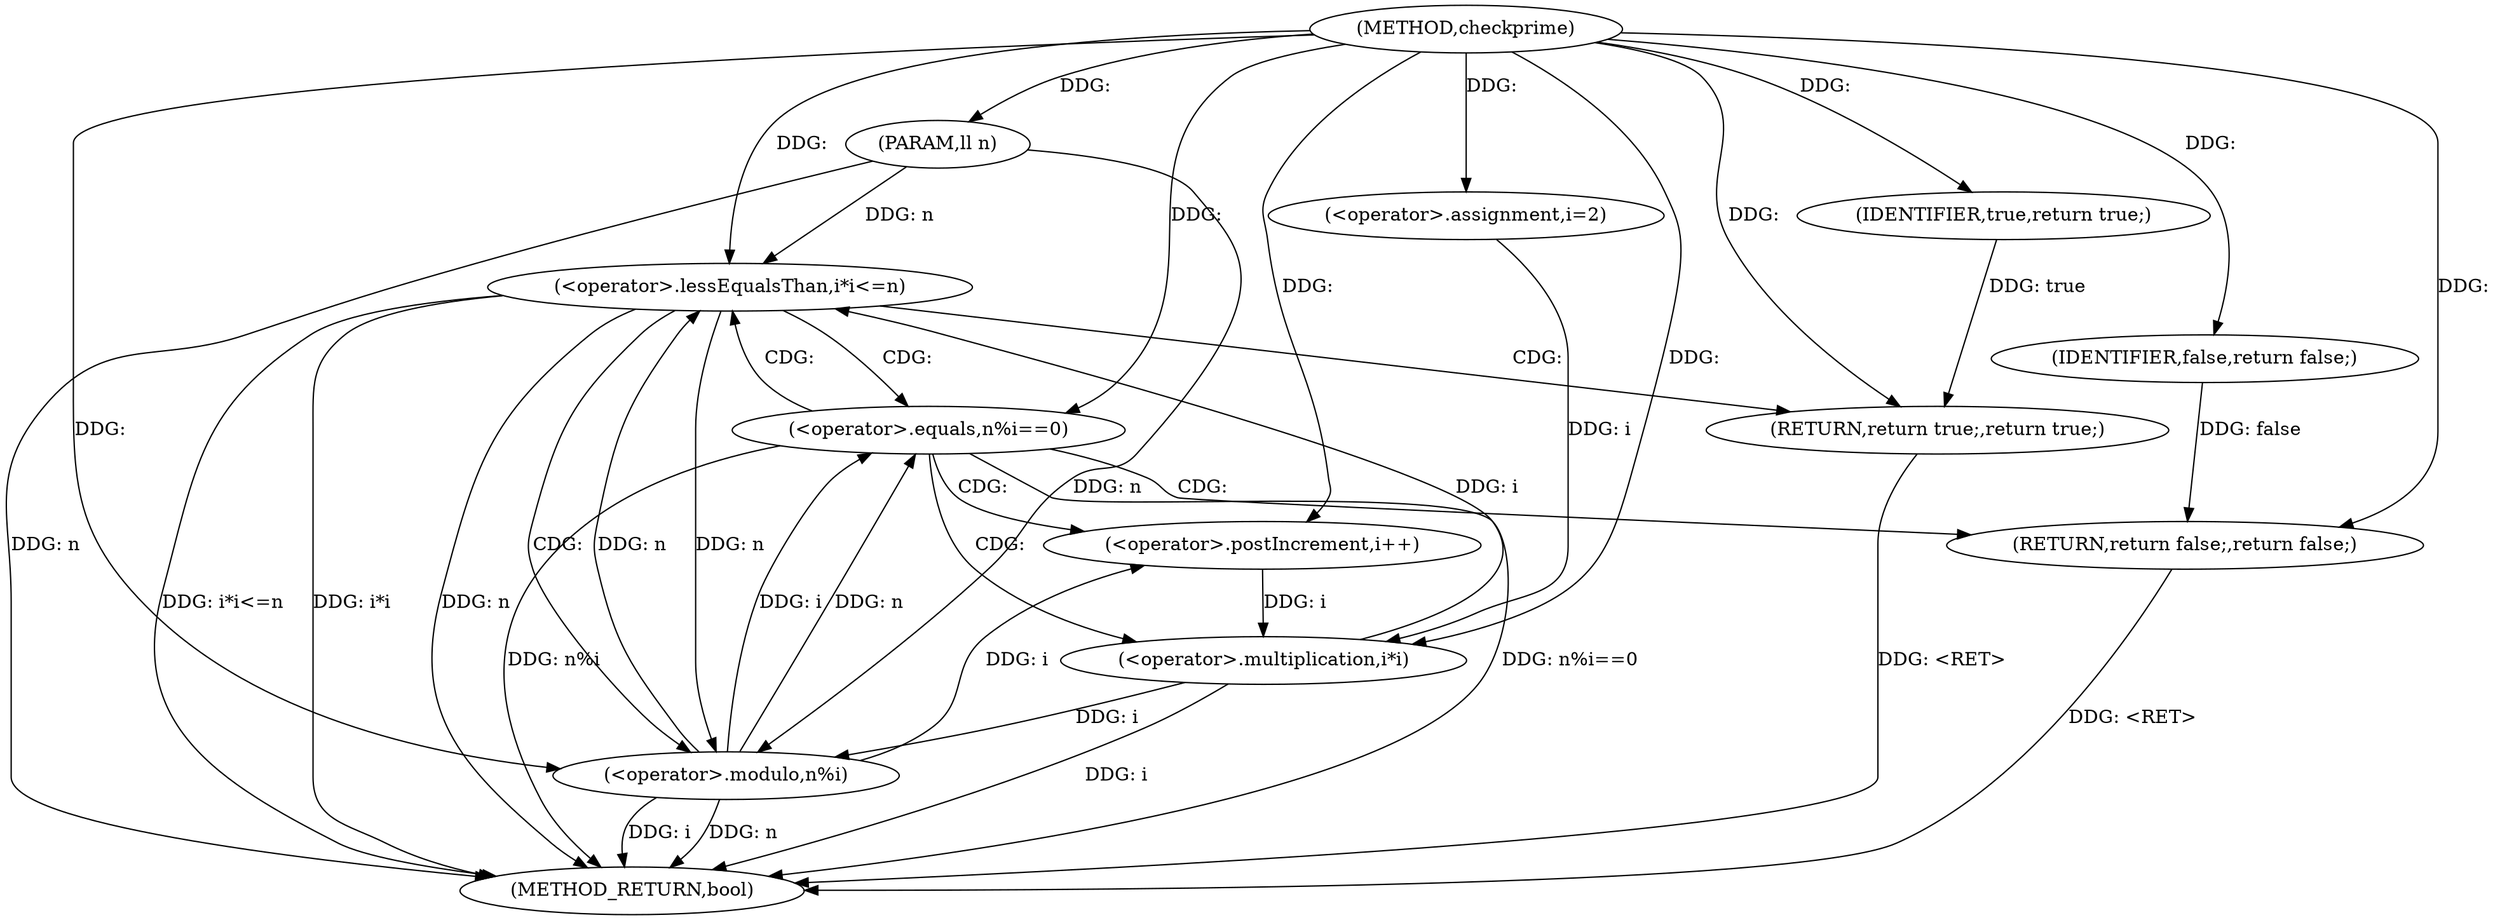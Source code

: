 digraph "checkprime" {  
"1000369" [label = "(METHOD,checkprime)" ]
"1000395" [label = "(METHOD_RETURN,bool)" ]
"1000370" [label = "(PARAM,ll n)" ]
"1000393" [label = "(RETURN,return true;,return true;)" ]
"1000374" [label = "(<operator>.assignment,i=2)" ]
"1000377" [label = "(<operator>.lessEqualsThan,i*i<=n)" ]
"1000382" [label = "(<operator>.postIncrement,i++)" ]
"1000394" [label = "(IDENTIFIER,true,return true;)" ]
"1000378" [label = "(<operator>.multiplication,i*i)" ]
"1000386" [label = "(<operator>.equals,n%i==0)" ]
"1000391" [label = "(RETURN,return false;,return false;)" ]
"1000392" [label = "(IDENTIFIER,false,return false;)" ]
"1000387" [label = "(<operator>.modulo,n%i)" ]
  "1000370" -> "1000395"  [ label = "DDG: n"] 
  "1000378" -> "1000395"  [ label = "DDG: i"] 
  "1000377" -> "1000395"  [ label = "DDG: i*i"] 
  "1000377" -> "1000395"  [ label = "DDG: n"] 
  "1000377" -> "1000395"  [ label = "DDG: i*i<=n"] 
  "1000387" -> "1000395"  [ label = "DDG: n"] 
  "1000387" -> "1000395"  [ label = "DDG: i"] 
  "1000386" -> "1000395"  [ label = "DDG: n%i"] 
  "1000386" -> "1000395"  [ label = "DDG: n%i==0"] 
  "1000393" -> "1000395"  [ label = "DDG: <RET>"] 
  "1000391" -> "1000395"  [ label = "DDG: <RET>"] 
  "1000369" -> "1000370"  [ label = "DDG: "] 
  "1000394" -> "1000393"  [ label = "DDG: true"] 
  "1000369" -> "1000393"  [ label = "DDG: "] 
  "1000369" -> "1000374"  [ label = "DDG: "] 
  "1000369" -> "1000394"  [ label = "DDG: "] 
  "1000378" -> "1000377"  [ label = "DDG: i"] 
  "1000387" -> "1000377"  [ label = "DDG: n"] 
  "1000370" -> "1000377"  [ label = "DDG: n"] 
  "1000369" -> "1000377"  [ label = "DDG: "] 
  "1000387" -> "1000382"  [ label = "DDG: i"] 
  "1000369" -> "1000382"  [ label = "DDG: "] 
  "1000374" -> "1000378"  [ label = "DDG: i"] 
  "1000382" -> "1000378"  [ label = "DDG: i"] 
  "1000369" -> "1000378"  [ label = "DDG: "] 
  "1000392" -> "1000391"  [ label = "DDG: false"] 
  "1000369" -> "1000391"  [ label = "DDG: "] 
  "1000387" -> "1000386"  [ label = "DDG: i"] 
  "1000387" -> "1000386"  [ label = "DDG: n"] 
  "1000369" -> "1000386"  [ label = "DDG: "] 
  "1000369" -> "1000392"  [ label = "DDG: "] 
  "1000377" -> "1000387"  [ label = "DDG: n"] 
  "1000370" -> "1000387"  [ label = "DDG: n"] 
  "1000369" -> "1000387"  [ label = "DDG: "] 
  "1000378" -> "1000387"  [ label = "DDG: i"] 
  "1000377" -> "1000393"  [ label = "CDG: "] 
  "1000377" -> "1000387"  [ label = "CDG: "] 
  "1000377" -> "1000386"  [ label = "CDG: "] 
  "1000386" -> "1000391"  [ label = "CDG: "] 
  "1000386" -> "1000377"  [ label = "CDG: "] 
  "1000386" -> "1000382"  [ label = "CDG: "] 
  "1000386" -> "1000378"  [ label = "CDG: "] 
}
